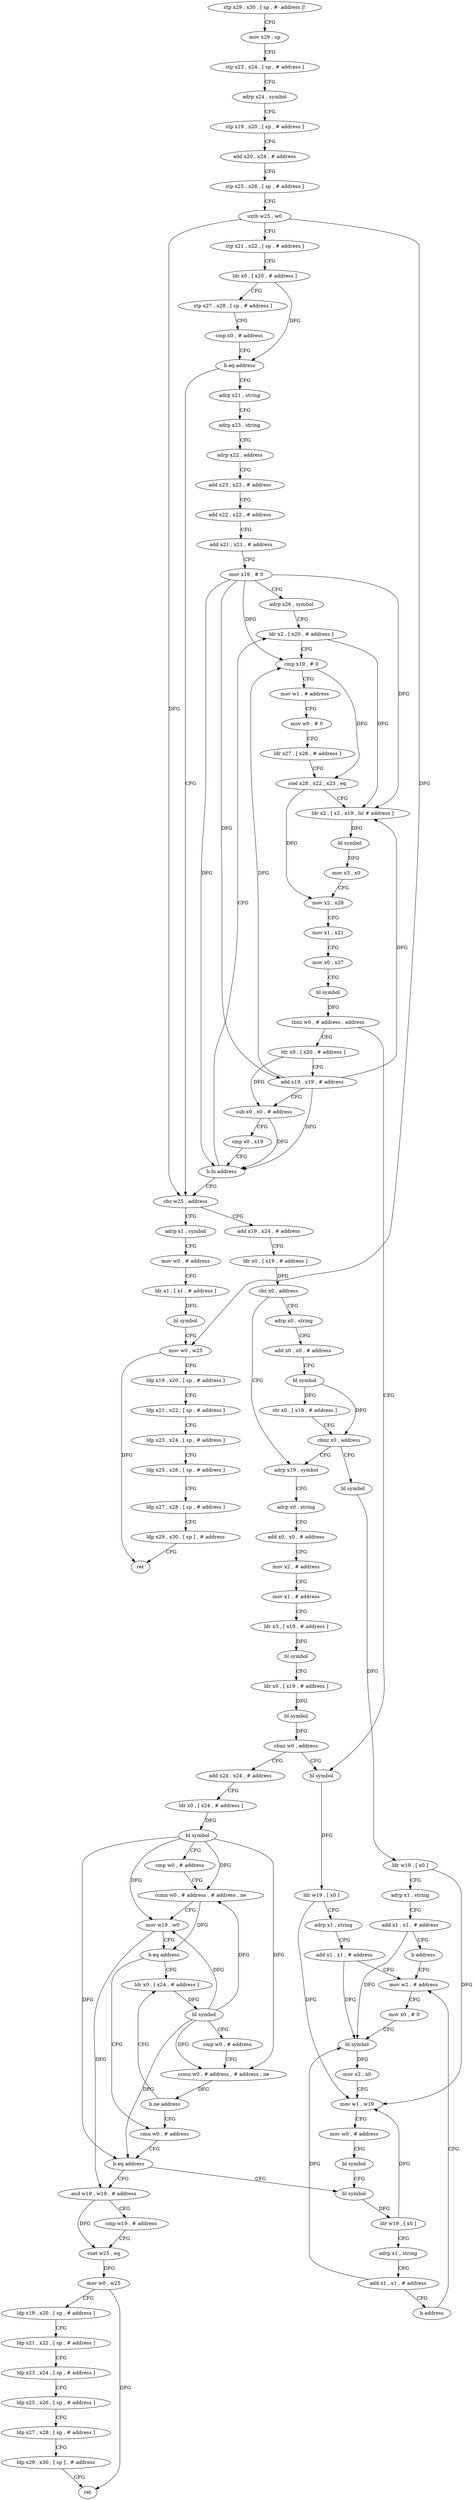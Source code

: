 digraph "func" {
"4209072" [label = "stp x29 , x30 , [ sp , #- address ]!" ]
"4209076" [label = "mov x29 , sp" ]
"4209080" [label = "stp x23 , x24 , [ sp , # address ]" ]
"4209084" [label = "adrp x24 , symbol" ]
"4209088" [label = "stp x19 , x20 , [ sp , # address ]" ]
"4209092" [label = "add x20 , x24 , # address" ]
"4209096" [label = "stp x25 , x26 , [ sp , # address ]" ]
"4209100" [label = "uxtb w25 , w0" ]
"4209104" [label = "stp x21 , x22 , [ sp , # address ]" ]
"4209108" [label = "ldr x0 , [ x20 , # address ]" ]
"4209112" [label = "stp x27 , x28 , [ sp , # address ]" ]
"4209116" [label = "cmp x0 , # address" ]
"4209120" [label = "b.eq address" ]
"4209232" [label = "cbz w25 , address" ]
"4209124" [label = "adrp x21 , string" ]
"4209392" [label = "adrp x1 , symbol" ]
"4209236" [label = "add x19 , x24 , # address" ]
"4209128" [label = "adrp x23 , string" ]
"4209132" [label = "adrp x22 , address" ]
"4209136" [label = "add x23 , x23 , # address" ]
"4209140" [label = "add x22 , x22 , # address" ]
"4209144" [label = "add x21 , x21 , # address" ]
"4209148" [label = "mov x19 , # 0" ]
"4209152" [label = "adrp x26 , symbol" ]
"4209156" [label = "ldr x2 , [ x20 , # address ]" ]
"4209396" [label = "mov w0 , # address" ]
"4209400" [label = "ldr x1 , [ x1 , # address ]" ]
"4209404" [label = "bl symbol" ]
"4209408" [label = "mov w0 , w25" ]
"4209412" [label = "ldp x19 , x20 , [ sp , # address ]" ]
"4209416" [label = "ldp x21 , x22 , [ sp , # address ]" ]
"4209420" [label = "ldp x23 , x24 , [ sp , # address ]" ]
"4209424" [label = "ldp x25 , x26 , [ sp , # address ]" ]
"4209428" [label = "ldp x27 , x28 , [ sp , # address ]" ]
"4209432" [label = "ldp x29 , x30 , [ sp ] , # address" ]
"4209436" [label = "ret" ]
"4209240" [label = "ldr x0 , [ x19 , # address ]" ]
"4209244" [label = "cbz x0 , address" ]
"4209440" [label = "adrp x0 , string" ]
"4209248" [label = "adrp x19 , symbol" ]
"4209480" [label = "bl symbol" ]
"4209484" [label = "ldr w19 , [ x0 ]" ]
"4209488" [label = "adrp x1 , string" ]
"4209492" [label = "add x1 , x1 , # address" ]
"4209496" [label = "mov w2 , # address" ]
"4209212" [label = "ldr x0 , [ x20 , # address ]" ]
"4209216" [label = "add x19 , x19 , # address" ]
"4209220" [label = "sub x0 , x0 , # address" ]
"4209224" [label = "cmp x0 , x19" ]
"4209228" [label = "b.hi address" ]
"4209444" [label = "add x0 , x0 , # address" ]
"4209448" [label = "bl symbol" ]
"4209452" [label = "str x0 , [ x19 , # address ]" ]
"4209456" [label = "cbnz x0 , address" ]
"4209460" [label = "bl symbol" ]
"4209252" [label = "adrp x0 , string" ]
"4209256" [label = "add x0 , x0 , # address" ]
"4209260" [label = "mov x2 , # address" ]
"4209264" [label = "mov x1 , # address" ]
"4209268" [label = "ldr x3 , [ x19 , # address ]" ]
"4209272" [label = "bl symbol" ]
"4209276" [label = "ldr x0 , [ x19 , # address ]" ]
"4209280" [label = "bl symbol" ]
"4209284" [label = "cbnz w0 , address" ]
"4209288" [label = "add x24 , x24 , # address" ]
"4209500" [label = "mov x0 , # 0" ]
"4209504" [label = "bl symbol" ]
"4209508" [label = "mov x2 , x0" ]
"4209512" [label = "mov w1 , w19" ]
"4209516" [label = "mov w0 , # address" ]
"4209520" [label = "bl symbol" ]
"4209524" [label = "bl symbol" ]
"4209160" [label = "cmp x19 , # 0" ]
"4209164" [label = "mov w1 , # address" ]
"4209168" [label = "mov w0 , # 0" ]
"4209172" [label = "ldr x27 , [ x26 , # address ]" ]
"4209176" [label = "csel x28 , x22 , x23 , eq" ]
"4209180" [label = "ldr x2 , [ x2 , x19 , lsl # address ]" ]
"4209184" [label = "bl symbol" ]
"4209188" [label = "mov x3 , x0" ]
"4209192" [label = "mov x2 , x28" ]
"4209196" [label = "mov x1 , x21" ]
"4209200" [label = "mov x0 , x27" ]
"4209204" [label = "bl symbol" ]
"4209208" [label = "tbnz w0 , # address , address" ]
"4209464" [label = "ldr w19 , [ x0 ]" ]
"4209468" [label = "adrp x1 , string" ]
"4209472" [label = "add x1 , x1 , # address" ]
"4209476" [label = "b address" ]
"4209292" [label = "ldr x0 , [ x24 , # address ]" ]
"4209296" [label = "bl symbol" ]
"4209300" [label = "cmp w0 , # address" ]
"4209304" [label = "ccmn w0 , # address , # address , ne" ]
"4209308" [label = "mov w19 , w0" ]
"4209312" [label = "b.eq address" ]
"4209336" [label = "cmn w0 , # address" ]
"4209316" [label = "ldr x0 , [ x24 , # address ]" ]
"4209340" [label = "b.eq address" ]
"4209344" [label = "and w19 , w19 , # address" ]
"4209320" [label = "bl symbol" ]
"4209324" [label = "cmp w0 , # address" ]
"4209328" [label = "ccmn w0 , # address , # address , ne" ]
"4209332" [label = "b.ne address" ]
"4209528" [label = "ldr w19 , [ x0 ]" ]
"4209532" [label = "adrp x1 , string" ]
"4209536" [label = "add x1 , x1 , # address" ]
"4209540" [label = "b address" ]
"4209348" [label = "cmp w19 , # address" ]
"4209352" [label = "cset w25 , eq" ]
"4209356" [label = "mov w0 , w25" ]
"4209360" [label = "ldp x19 , x20 , [ sp , # address ]" ]
"4209364" [label = "ldp x21 , x22 , [ sp , # address ]" ]
"4209368" [label = "ldp x23 , x24 , [ sp , # address ]" ]
"4209372" [label = "ldp x25 , x26 , [ sp , # address ]" ]
"4209376" [label = "ldp x27 , x28 , [ sp , # address ]" ]
"4209380" [label = "ldp x29 , x30 , [ sp ] , # address" ]
"4209384" [label = "ret" ]
"4209072" -> "4209076" [ label = "CFG" ]
"4209076" -> "4209080" [ label = "CFG" ]
"4209080" -> "4209084" [ label = "CFG" ]
"4209084" -> "4209088" [ label = "CFG" ]
"4209088" -> "4209092" [ label = "CFG" ]
"4209092" -> "4209096" [ label = "CFG" ]
"4209096" -> "4209100" [ label = "CFG" ]
"4209100" -> "4209104" [ label = "CFG" ]
"4209100" -> "4209232" [ label = "DFG" ]
"4209100" -> "4209408" [ label = "DFG" ]
"4209104" -> "4209108" [ label = "CFG" ]
"4209108" -> "4209112" [ label = "CFG" ]
"4209108" -> "4209120" [ label = "DFG" ]
"4209112" -> "4209116" [ label = "CFG" ]
"4209116" -> "4209120" [ label = "CFG" ]
"4209120" -> "4209232" [ label = "CFG" ]
"4209120" -> "4209124" [ label = "CFG" ]
"4209232" -> "4209392" [ label = "CFG" ]
"4209232" -> "4209236" [ label = "CFG" ]
"4209124" -> "4209128" [ label = "CFG" ]
"4209392" -> "4209396" [ label = "CFG" ]
"4209236" -> "4209240" [ label = "CFG" ]
"4209128" -> "4209132" [ label = "CFG" ]
"4209132" -> "4209136" [ label = "CFG" ]
"4209136" -> "4209140" [ label = "CFG" ]
"4209140" -> "4209144" [ label = "CFG" ]
"4209144" -> "4209148" [ label = "CFG" ]
"4209148" -> "4209152" [ label = "CFG" ]
"4209148" -> "4209160" [ label = "DFG" ]
"4209148" -> "4209180" [ label = "DFG" ]
"4209148" -> "4209216" [ label = "DFG" ]
"4209148" -> "4209228" [ label = "DFG" ]
"4209152" -> "4209156" [ label = "CFG" ]
"4209156" -> "4209160" [ label = "CFG" ]
"4209156" -> "4209180" [ label = "DFG" ]
"4209396" -> "4209400" [ label = "CFG" ]
"4209400" -> "4209404" [ label = "DFG" ]
"4209404" -> "4209408" [ label = "CFG" ]
"4209408" -> "4209412" [ label = "CFG" ]
"4209408" -> "4209436" [ label = "DFG" ]
"4209412" -> "4209416" [ label = "CFG" ]
"4209416" -> "4209420" [ label = "CFG" ]
"4209420" -> "4209424" [ label = "CFG" ]
"4209424" -> "4209428" [ label = "CFG" ]
"4209428" -> "4209432" [ label = "CFG" ]
"4209432" -> "4209436" [ label = "CFG" ]
"4209240" -> "4209244" [ label = "DFG" ]
"4209244" -> "4209440" [ label = "CFG" ]
"4209244" -> "4209248" [ label = "CFG" ]
"4209440" -> "4209444" [ label = "CFG" ]
"4209248" -> "4209252" [ label = "CFG" ]
"4209480" -> "4209484" [ label = "DFG" ]
"4209484" -> "4209488" [ label = "CFG" ]
"4209484" -> "4209512" [ label = "DFG" ]
"4209488" -> "4209492" [ label = "CFG" ]
"4209492" -> "4209496" [ label = "CFG" ]
"4209492" -> "4209504" [ label = "DFG" ]
"4209496" -> "4209500" [ label = "CFG" ]
"4209212" -> "4209216" [ label = "CFG" ]
"4209212" -> "4209220" [ label = "DFG" ]
"4209216" -> "4209220" [ label = "CFG" ]
"4209216" -> "4209160" [ label = "DFG" ]
"4209216" -> "4209180" [ label = "DFG" ]
"4209216" -> "4209228" [ label = "DFG" ]
"4209220" -> "4209224" [ label = "CFG" ]
"4209220" -> "4209228" [ label = "DFG" ]
"4209224" -> "4209228" [ label = "CFG" ]
"4209228" -> "4209156" [ label = "CFG" ]
"4209228" -> "4209232" [ label = "CFG" ]
"4209444" -> "4209448" [ label = "CFG" ]
"4209448" -> "4209452" [ label = "DFG" ]
"4209448" -> "4209456" [ label = "DFG" ]
"4209452" -> "4209456" [ label = "CFG" ]
"4209456" -> "4209248" [ label = "CFG" ]
"4209456" -> "4209460" [ label = "CFG" ]
"4209460" -> "4209464" [ label = "DFG" ]
"4209252" -> "4209256" [ label = "CFG" ]
"4209256" -> "4209260" [ label = "CFG" ]
"4209260" -> "4209264" [ label = "CFG" ]
"4209264" -> "4209268" [ label = "CFG" ]
"4209268" -> "4209272" [ label = "DFG" ]
"4209272" -> "4209276" [ label = "CFG" ]
"4209276" -> "4209280" [ label = "DFG" ]
"4209280" -> "4209284" [ label = "DFG" ]
"4209284" -> "4209480" [ label = "CFG" ]
"4209284" -> "4209288" [ label = "CFG" ]
"4209288" -> "4209292" [ label = "CFG" ]
"4209500" -> "4209504" [ label = "CFG" ]
"4209504" -> "4209508" [ label = "DFG" ]
"4209508" -> "4209512" [ label = "CFG" ]
"4209512" -> "4209516" [ label = "CFG" ]
"4209516" -> "4209520" [ label = "CFG" ]
"4209520" -> "4209524" [ label = "CFG" ]
"4209524" -> "4209528" [ label = "DFG" ]
"4209160" -> "4209164" [ label = "CFG" ]
"4209160" -> "4209176" [ label = "DFG" ]
"4209164" -> "4209168" [ label = "CFG" ]
"4209168" -> "4209172" [ label = "CFG" ]
"4209172" -> "4209176" [ label = "CFG" ]
"4209176" -> "4209180" [ label = "CFG" ]
"4209176" -> "4209192" [ label = "DFG" ]
"4209180" -> "4209184" [ label = "DFG" ]
"4209184" -> "4209188" [ label = "DFG" ]
"4209188" -> "4209192" [ label = "CFG" ]
"4209192" -> "4209196" [ label = "CFG" ]
"4209196" -> "4209200" [ label = "CFG" ]
"4209200" -> "4209204" [ label = "CFG" ]
"4209204" -> "4209208" [ label = "DFG" ]
"4209208" -> "4209480" [ label = "CFG" ]
"4209208" -> "4209212" [ label = "CFG" ]
"4209464" -> "4209468" [ label = "CFG" ]
"4209464" -> "4209512" [ label = "DFG" ]
"4209468" -> "4209472" [ label = "CFG" ]
"4209472" -> "4209476" [ label = "CFG" ]
"4209472" -> "4209504" [ label = "DFG" ]
"4209476" -> "4209496" [ label = "CFG" ]
"4209292" -> "4209296" [ label = "DFG" ]
"4209296" -> "4209300" [ label = "CFG" ]
"4209296" -> "4209304" [ label = "DFG" ]
"4209296" -> "4209308" [ label = "DFG" ]
"4209296" -> "4209340" [ label = "DFG" ]
"4209296" -> "4209328" [ label = "DFG" ]
"4209300" -> "4209304" [ label = "CFG" ]
"4209304" -> "4209308" [ label = "CFG" ]
"4209304" -> "4209312" [ label = "DFG" ]
"4209308" -> "4209312" [ label = "CFG" ]
"4209308" -> "4209344" [ label = "DFG" ]
"4209312" -> "4209336" [ label = "CFG" ]
"4209312" -> "4209316" [ label = "CFG" ]
"4209336" -> "4209340" [ label = "CFG" ]
"4209316" -> "4209320" [ label = "DFG" ]
"4209340" -> "4209524" [ label = "CFG" ]
"4209340" -> "4209344" [ label = "CFG" ]
"4209344" -> "4209348" [ label = "CFG" ]
"4209344" -> "4209352" [ label = "DFG" ]
"4209320" -> "4209324" [ label = "CFG" ]
"4209320" -> "4209304" [ label = "DFG" ]
"4209320" -> "4209308" [ label = "DFG" ]
"4209320" -> "4209340" [ label = "DFG" ]
"4209320" -> "4209328" [ label = "DFG" ]
"4209324" -> "4209328" [ label = "CFG" ]
"4209328" -> "4209332" [ label = "DFG" ]
"4209332" -> "4209316" [ label = "CFG" ]
"4209332" -> "4209336" [ label = "CFG" ]
"4209528" -> "4209532" [ label = "CFG" ]
"4209528" -> "4209512" [ label = "DFG" ]
"4209532" -> "4209536" [ label = "CFG" ]
"4209536" -> "4209540" [ label = "CFG" ]
"4209536" -> "4209504" [ label = "DFG" ]
"4209540" -> "4209496" [ label = "CFG" ]
"4209348" -> "4209352" [ label = "CFG" ]
"4209352" -> "4209356" [ label = "DFG" ]
"4209356" -> "4209360" [ label = "CFG" ]
"4209356" -> "4209384" [ label = "DFG" ]
"4209360" -> "4209364" [ label = "CFG" ]
"4209364" -> "4209368" [ label = "CFG" ]
"4209368" -> "4209372" [ label = "CFG" ]
"4209372" -> "4209376" [ label = "CFG" ]
"4209376" -> "4209380" [ label = "CFG" ]
"4209380" -> "4209384" [ label = "CFG" ]
}
